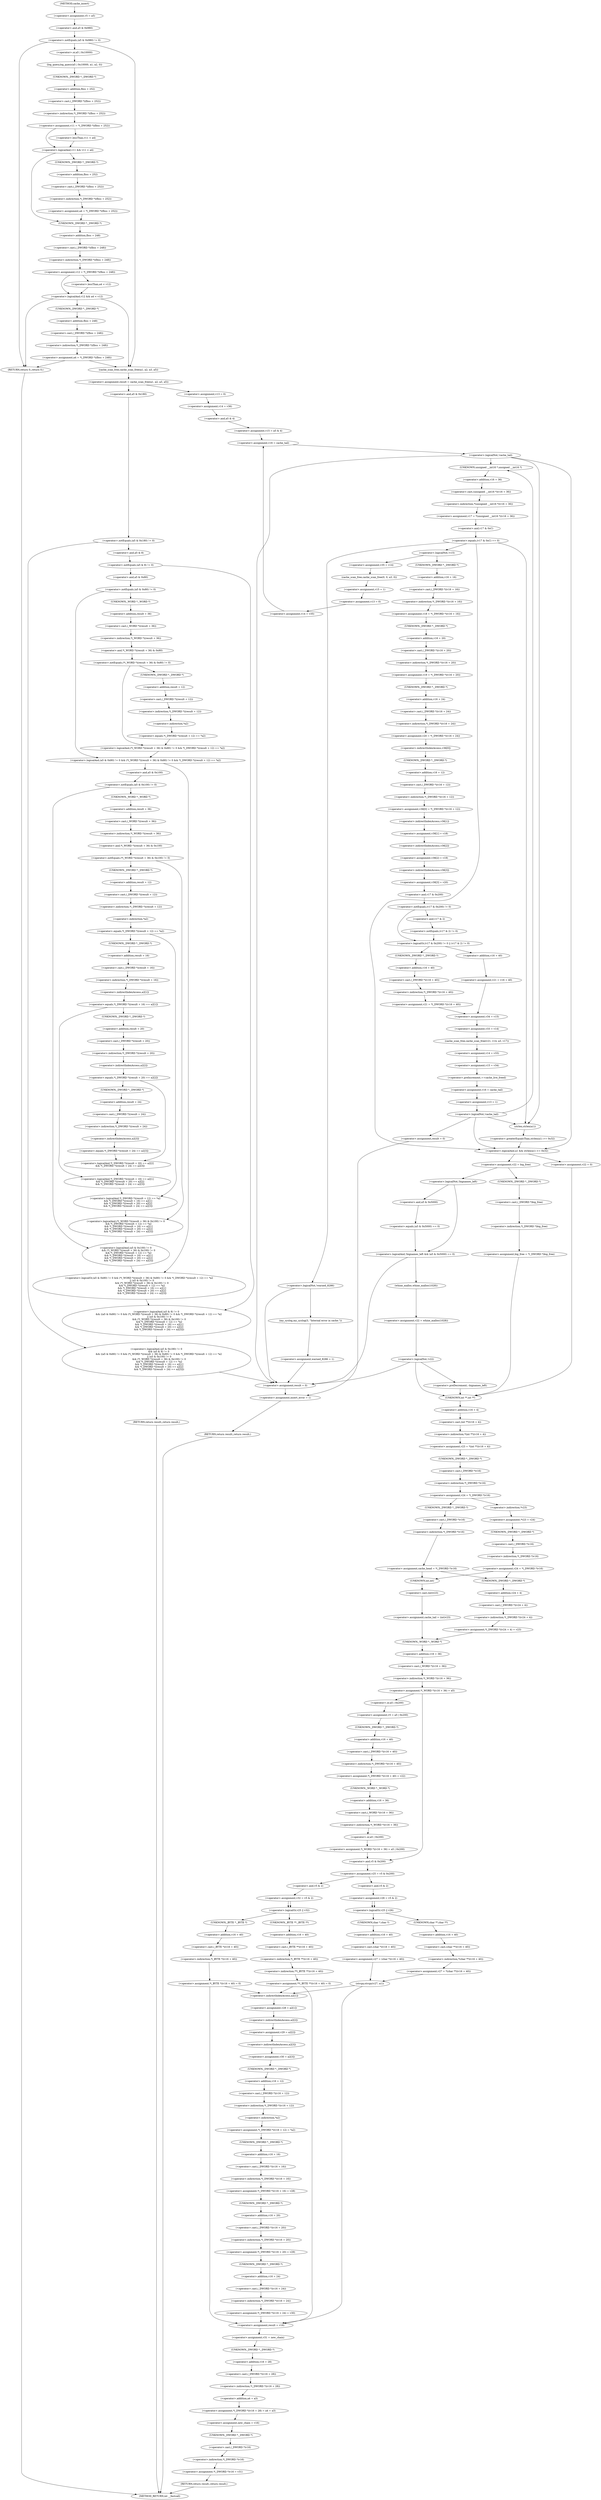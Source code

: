 digraph cache_insert {  
"1000164" [label = "(<operator>.assignment,v5 = a5)" ]
"1000168" [label = "(<operator>.notEquals,(a5 & 0x980) != 0)" ]
"1000169" [label = "(<operator>.and,a5 & 0x980)" ]
"1000174" [label = "(log_query,log_query(a5 | 0x10000, a1, a2, 0))" ]
"1000175" [label = "(<operator>.or,a5 | 0x10000)" ]
"1000181" [label = "(<operator>.assignment,v11 = *(_DWORD *)(fbss + 252))" ]
"1000183" [label = "(<operator>.indirection,*(_DWORD *)(fbss + 252))" ]
"1000184" [label = "(<operator>.cast,(_DWORD *)(fbss + 252))" ]
"1000185" [label = "(UNKNOWN,_DWORD *,_DWORD *)" ]
"1000186" [label = "(<operator>.addition,fbss + 252)" ]
"1000190" [label = "(<operator>.logicalAnd,v11 && v11 < a4)" ]
"1000192" [label = "(<operator>.lessThan,v11 < a4)" ]
"1000195" [label = "(<operator>.assignment,a4 = *(_DWORD *)(fbss + 252))" ]
"1000197" [label = "(<operator>.indirection,*(_DWORD *)(fbss + 252))" ]
"1000198" [label = "(<operator>.cast,(_DWORD *)(fbss + 252))" ]
"1000199" [label = "(UNKNOWN,_DWORD *,_DWORD *)" ]
"1000200" [label = "(<operator>.addition,fbss + 252)" ]
"1000203" [label = "(<operator>.assignment,v12 = *(_DWORD *)(fbss + 248))" ]
"1000205" [label = "(<operator>.indirection,*(_DWORD *)(fbss + 248))" ]
"1000206" [label = "(<operator>.cast,(_DWORD *)(fbss + 248))" ]
"1000207" [label = "(UNKNOWN,_DWORD *,_DWORD *)" ]
"1000208" [label = "(<operator>.addition,fbss + 248)" ]
"1000212" [label = "(<operator>.logicalAnd,v12 && a4 < v12)" ]
"1000214" [label = "(<operator>.lessThan,a4 < v12)" ]
"1000217" [label = "(<operator>.assignment,a4 = *(_DWORD *)(fbss + 248))" ]
"1000219" [label = "(<operator>.indirection,*(_DWORD *)(fbss + 248))" ]
"1000220" [label = "(<operator>.cast,(_DWORD *)(fbss + 248))" ]
"1000221" [label = "(UNKNOWN,_DWORD *,_DWORD *)" ]
"1000222" [label = "(<operator>.addition,fbss + 248)" ]
"1000227" [label = "(RETURN,return 0;,return 0;)" ]
"1000229" [label = "(<operator>.assignment,result = cache_scan_free(a1, a2, a3, a5))" ]
"1000231" [label = "(cache_scan_free,cache_scan_free(a1, a2, a3, a5))" ]
"1000240" [label = "(<operator>.logicalAnd,(a5 & 0x180) != 0\n      && (a5 & 8) != 0\n      && ((a5 & 0x80) != 0 && (*(_WORD *)(result + 36) & 0x80) != 0 && *(_DWORD *)(result + 12) == *a2\n       || (a5 & 0x100) != 0\n       && (*(_WORD *)(result + 36) & 0x100) != 0\n       && *(_DWORD *)(result + 12) == *a2\n       && *(_DWORD *)(result + 16) == a2[1]\n       && *(_DWORD *)(result + 20) == a2[2]\n       && *(_DWORD *)(result + 24) == a2[3]))" ]
"1000241" [label = "(<operator>.notEquals,(a5 & 0x180) != 0)" ]
"1000242" [label = "(<operator>.and,a5 & 0x180)" ]
"1000246" [label = "(<operator>.logicalAnd,(a5 & 8) != 0\n      && ((a5 & 0x80) != 0 && (*(_WORD *)(result + 36) & 0x80) != 0 && *(_DWORD *)(result + 12) == *a2\n       || (a5 & 0x100) != 0\n       && (*(_WORD *)(result + 36) & 0x100) != 0\n       && *(_DWORD *)(result + 12) == *a2\n       && *(_DWORD *)(result + 16) == a2[1]\n       && *(_DWORD *)(result + 20) == a2[2]\n       && *(_DWORD *)(result + 24) == a2[3]))" ]
"1000247" [label = "(<operator>.notEquals,(a5 & 8) != 0)" ]
"1000248" [label = "(<operator>.and,a5 & 8)" ]
"1000252" [label = "(<operator>.logicalOr,(a5 & 0x80) != 0 && (*(_WORD *)(result + 36) & 0x80) != 0 && *(_DWORD *)(result + 12) == *a2\n       || (a5 & 0x100) != 0\n       && (*(_WORD *)(result + 36) & 0x100) != 0\n       && *(_DWORD *)(result + 12) == *a2\n       && *(_DWORD *)(result + 16) == a2[1]\n       && *(_DWORD *)(result + 20) == a2[2]\n       && *(_DWORD *)(result + 24) == a2[3])" ]
"1000253" [label = "(<operator>.logicalAnd,(a5 & 0x80) != 0 && (*(_WORD *)(result + 36) & 0x80) != 0 && *(_DWORD *)(result + 12) == *a2)" ]
"1000254" [label = "(<operator>.notEquals,(a5 & 0x80) != 0)" ]
"1000255" [label = "(<operator>.and,a5 & 0x80)" ]
"1000259" [label = "(<operator>.logicalAnd,(*(_WORD *)(result + 36) & 0x80) != 0 && *(_DWORD *)(result + 12) == *a2)" ]
"1000260" [label = "(<operator>.notEquals,(*(_WORD *)(result + 36) & 0x80) != 0)" ]
"1000261" [label = "(<operator>.and,*(_WORD *)(result + 36) & 0x80)" ]
"1000262" [label = "(<operator>.indirection,*(_WORD *)(result + 36))" ]
"1000263" [label = "(<operator>.cast,(_WORD *)(result + 36))" ]
"1000264" [label = "(UNKNOWN,_WORD *,_WORD *)" ]
"1000265" [label = "(<operator>.addition,result + 36)" ]
"1000270" [label = "(<operator>.equals,*(_DWORD *)(result + 12) == *a2)" ]
"1000271" [label = "(<operator>.indirection,*(_DWORD *)(result + 12))" ]
"1000272" [label = "(<operator>.cast,(_DWORD *)(result + 12))" ]
"1000273" [label = "(UNKNOWN,_DWORD *,_DWORD *)" ]
"1000274" [label = "(<operator>.addition,result + 12)" ]
"1000277" [label = "(<operator>.indirection,*a2)" ]
"1000279" [label = "(<operator>.logicalAnd,(a5 & 0x100) != 0\n       && (*(_WORD *)(result + 36) & 0x100) != 0\n       && *(_DWORD *)(result + 12) == *a2\n       && *(_DWORD *)(result + 16) == a2[1]\n       && *(_DWORD *)(result + 20) == a2[2]\n       && *(_DWORD *)(result + 24) == a2[3])" ]
"1000280" [label = "(<operator>.notEquals,(a5 & 0x100) != 0)" ]
"1000281" [label = "(<operator>.and,a5 & 0x100)" ]
"1000285" [label = "(<operator>.logicalAnd,(*(_WORD *)(result + 36) & 0x100) != 0\n       && *(_DWORD *)(result + 12) == *a2\n       && *(_DWORD *)(result + 16) == a2[1]\n       && *(_DWORD *)(result + 20) == a2[2]\n       && *(_DWORD *)(result + 24) == a2[3])" ]
"1000286" [label = "(<operator>.notEquals,(*(_WORD *)(result + 36) & 0x100) != 0)" ]
"1000287" [label = "(<operator>.and,*(_WORD *)(result + 36) & 0x100)" ]
"1000288" [label = "(<operator>.indirection,*(_WORD *)(result + 36))" ]
"1000289" [label = "(<operator>.cast,(_WORD *)(result + 36))" ]
"1000290" [label = "(UNKNOWN,_WORD *,_WORD *)" ]
"1000291" [label = "(<operator>.addition,result + 36)" ]
"1000296" [label = "(<operator>.logicalAnd,*(_DWORD *)(result + 12) == *a2\n       && *(_DWORD *)(result + 16) == a2[1]\n       && *(_DWORD *)(result + 20) == a2[2]\n       && *(_DWORD *)(result + 24) == a2[3])" ]
"1000297" [label = "(<operator>.equals,*(_DWORD *)(result + 12) == *a2)" ]
"1000298" [label = "(<operator>.indirection,*(_DWORD *)(result + 12))" ]
"1000299" [label = "(<operator>.cast,(_DWORD *)(result + 12))" ]
"1000300" [label = "(UNKNOWN,_DWORD *,_DWORD *)" ]
"1000301" [label = "(<operator>.addition,result + 12)" ]
"1000304" [label = "(<operator>.indirection,*a2)" ]
"1000306" [label = "(<operator>.logicalAnd,*(_DWORD *)(result + 16) == a2[1]\n       && *(_DWORD *)(result + 20) == a2[2]\n       && *(_DWORD *)(result + 24) == a2[3])" ]
"1000307" [label = "(<operator>.equals,*(_DWORD *)(result + 16) == a2[1])" ]
"1000308" [label = "(<operator>.indirection,*(_DWORD *)(result + 16))" ]
"1000309" [label = "(<operator>.cast,(_DWORD *)(result + 16))" ]
"1000310" [label = "(UNKNOWN,_DWORD *,_DWORD *)" ]
"1000311" [label = "(<operator>.addition,result + 16)" ]
"1000314" [label = "(<operator>.indirectIndexAccess,a2[1])" ]
"1000317" [label = "(<operator>.logicalAnd,*(_DWORD *)(result + 20) == a2[2]\n       && *(_DWORD *)(result + 24) == a2[3])" ]
"1000318" [label = "(<operator>.equals,*(_DWORD *)(result + 20) == a2[2])" ]
"1000319" [label = "(<operator>.indirection,*(_DWORD *)(result + 20))" ]
"1000320" [label = "(<operator>.cast,(_DWORD *)(result + 20))" ]
"1000321" [label = "(UNKNOWN,_DWORD *,_DWORD *)" ]
"1000322" [label = "(<operator>.addition,result + 20)" ]
"1000325" [label = "(<operator>.indirectIndexAccess,a2[2])" ]
"1000328" [label = "(<operator>.equals,*(_DWORD *)(result + 24) == a2[3])" ]
"1000329" [label = "(<operator>.indirection,*(_DWORD *)(result + 24))" ]
"1000330" [label = "(<operator>.cast,(_DWORD *)(result + 24))" ]
"1000331" [label = "(UNKNOWN,_DWORD *,_DWORD *)" ]
"1000332" [label = "(<operator>.addition,result + 24)" ]
"1000335" [label = "(<operator>.indirectIndexAccess,a2[3])" ]
"1000339" [label = "(RETURN,return result;,return result;)" ]
"1000342" [label = "(<operator>.assignment,v13 = 0)" ]
"1000345" [label = "(<operator>.assignment,v14 = v36)" ]
"1000348" [label = "(<operator>.assignment,v15 = a5 & 4)" ]
"1000350" [label = "(<operator>.and,a5 & 4)" ]
"1000354" [label = "(<operator>.assignment,v16 = cache_tail)" ]
"1000358" [label = "(<operator>.logicalNot,!cache_tail)" ]
"1000362" [label = "(<operator>.assignment,result = 0)" ]
"1000366" [label = "(<operator>.assignment,insert_error = 1)" ]
"1000369" [label = "(RETURN,return result;,return result;)" ]
"1000374" [label = "(<operator>.assignment,v17 = *(unsigned __int16 *)(v16 + 36))" ]
"1000376" [label = "(<operator>.indirection,*(unsigned __int16 *)(v16 + 36))" ]
"1000377" [label = "(<operator>.cast,(unsigned __int16 *)(v16 + 36))" ]
"1000378" [label = "(UNKNOWN,unsigned __int16 *,unsigned __int16 *)" ]
"1000379" [label = "(<operator>.addition,v16 + 36)" ]
"1000383" [label = "(<operator>.equals,(v17 & 0xC) == 0)" ]
"1000384" [label = "(<operator>.and,v17 & 0xC)" ]
"1000393" [label = "(<operator>.logicalNot,!warned_8286)" ]
"1000396" [label = "(my_syslog,my_syslog(3, \"Internal error in cache.\"))" ]
"1000399" [label = "(<operator>.assignment,warned_8286 = 1)" ]
"1000404" [label = "(<operator>.logicalNot,!v15)" ]
"1000407" [label = "(<operator>.assignment,v35 = v14)" ]
"1000410" [label = "(cache_scan_free,cache_scan_free(0, 0, a3, 0))" ]
"1000415" [label = "(<operator>.assignment,v15 = 1)" ]
"1000418" [label = "(<operator>.assignment,v13 = 0)" ]
"1000421" [label = "(<operator>.assignment,v14 = v35)" ]
"1000425" [label = "(<operator>.assignment,v18 = *(_DWORD *)(v16 + 16))" ]
"1000427" [label = "(<operator>.indirection,*(_DWORD *)(v16 + 16))" ]
"1000428" [label = "(<operator>.cast,(_DWORD *)(v16 + 16))" ]
"1000429" [label = "(UNKNOWN,_DWORD *,_DWORD *)" ]
"1000430" [label = "(<operator>.addition,v16 + 16)" ]
"1000433" [label = "(<operator>.assignment,v19 = *(_DWORD *)(v16 + 20))" ]
"1000435" [label = "(<operator>.indirection,*(_DWORD *)(v16 + 20))" ]
"1000436" [label = "(<operator>.cast,(_DWORD *)(v16 + 20))" ]
"1000437" [label = "(UNKNOWN,_DWORD *,_DWORD *)" ]
"1000438" [label = "(<operator>.addition,v16 + 20)" ]
"1000441" [label = "(<operator>.assignment,v20 = *(_DWORD *)(v16 + 24))" ]
"1000443" [label = "(<operator>.indirection,*(_DWORD *)(v16 + 24))" ]
"1000444" [label = "(<operator>.cast,(_DWORD *)(v16 + 24))" ]
"1000445" [label = "(UNKNOWN,_DWORD *,_DWORD *)" ]
"1000446" [label = "(<operator>.addition,v16 + 24)" ]
"1000449" [label = "(<operator>.assignment,v36[0] = *(_DWORD *)(v16 + 12))" ]
"1000450" [label = "(<operator>.indirectIndexAccess,v36[0])" ]
"1000453" [label = "(<operator>.indirection,*(_DWORD *)(v16 + 12))" ]
"1000454" [label = "(<operator>.cast,(_DWORD *)(v16 + 12))" ]
"1000455" [label = "(UNKNOWN,_DWORD *,_DWORD *)" ]
"1000456" [label = "(<operator>.addition,v16 + 12)" ]
"1000459" [label = "(<operator>.assignment,v36[1] = v18)" ]
"1000460" [label = "(<operator>.indirectIndexAccess,v36[1])" ]
"1000464" [label = "(<operator>.assignment,v36[2] = v19)" ]
"1000465" [label = "(<operator>.indirectIndexAccess,v36[2])" ]
"1000469" [label = "(<operator>.assignment,v36[3] = v20)" ]
"1000470" [label = "(<operator>.indirectIndexAccess,v36[3])" ]
"1000475" [label = "(<operator>.logicalOr,(v17 & 0x200) != 0 || (v17 & 2) != 0)" ]
"1000476" [label = "(<operator>.notEquals,(v17 & 0x200) != 0)" ]
"1000477" [label = "(<operator>.and,v17 & 0x200)" ]
"1000481" [label = "(<operator>.notEquals,(v17 & 2) != 0)" ]
"1000482" [label = "(<operator>.and,v17 & 2)" ]
"1000486" [label = "(<operator>.assignment,v21 = *(_DWORD *)(v16 + 40))" ]
"1000488" [label = "(<operator>.indirection,*(_DWORD *)(v16 + 40))" ]
"1000489" [label = "(<operator>.cast,(_DWORD *)(v16 + 40))" ]
"1000490" [label = "(UNKNOWN,_DWORD *,_DWORD *)" ]
"1000491" [label = "(<operator>.addition,v16 + 40)" ]
"1000495" [label = "(<operator>.assignment,v21 = v16 + 40)" ]
"1000497" [label = "(<operator>.addition,v16 + 40)" ]
"1000500" [label = "(<operator>.assignment,v34 = v15)" ]
"1000503" [label = "(<operator>.assignment,v33 = v14)" ]
"1000506" [label = "(cache_scan_free,cache_scan_free(v21, v14, a3, v17))" ]
"1000511" [label = "(<operator>.assignment,v14 = v33)" ]
"1000514" [label = "(<operator>.assignment,v15 = v34)" ]
"1000517" [label = "(<operator>.preIncrement,++cache_live_freed)" ]
"1000519" [label = "(<operator>.assignment,v16 = cache_tail)" ]
"1000522" [label = "(<operator>.assignment,v13 = 1)" ]
"1000526" [label = "(<operator>.logicalNot,!cache_tail)" ]
"1000529" [label = "(<operator>.assignment,result = 0)" ]
"1000534" [label = "(<operator>.logicalAnd,a1 && strlen(a1) >= 0x32)" ]
"1000536" [label = "(<operator>.greaterEqualsThan,strlen(a1) >= 0x32)" ]
"1000537" [label = "(strlen,strlen(a1))" ]
"1000541" [label = "(<operator>.assignment,v22 = big_free)" ]
"1000547" [label = "(<operator>.assignment,big_free = *(_DWORD *)big_free)" ]
"1000549" [label = "(<operator>.indirection,*(_DWORD *)big_free)" ]
"1000550" [label = "(<operator>.cast,(_DWORD *)big_free)" ]
"1000551" [label = "(UNKNOWN,_DWORD *,_DWORD *)" ]
"1000556" [label = "(<operator>.logicalAnd,!bignames_left && (a5 & 0x5000) == 0)" ]
"1000557" [label = "(<operator>.logicalNot,!bignames_left)" ]
"1000559" [label = "(<operator>.equals,(a5 & 0x5000) == 0)" ]
"1000560" [label = "(<operator>.and,a5 & 0x5000)" ]
"1000565" [label = "(<operator>.assignment,v22 = whine_malloc(1028))" ]
"1000567" [label = "(whine_malloc,whine_malloc(1028))" ]
"1000570" [label = "(<operator>.logicalNot,!v22)" ]
"1000575" [label = "(<operator>.preDecrement,--bignames_left)" ]
"1000579" [label = "(<operator>.assignment,v22 = 0)" ]
"1000582" [label = "(<operator>.assignment,v23 = *(int **)(v16 + 4))" ]
"1000584" [label = "(<operator>.indirection,*(int **)(v16 + 4))" ]
"1000585" [label = "(<operator>.cast,(int **)(v16 + 4))" ]
"1000586" [label = "(UNKNOWN,int **,int **)" ]
"1000587" [label = "(<operator>.addition,v16 + 4)" ]
"1000590" [label = "(<operator>.assignment,v24 = *(_DWORD *)v16)" ]
"1000592" [label = "(<operator>.indirection,*(_DWORD *)v16)" ]
"1000593" [label = "(<operator>.cast,(_DWORD *)v16)" ]
"1000594" [label = "(UNKNOWN,_DWORD *,_DWORD *)" ]
"1000599" [label = "(<operator>.assignment,*v23 = v24)" ]
"1000600" [label = "(<operator>.indirection,*v23)" ]
"1000603" [label = "(<operator>.assignment,v24 = *(_DWORD *)v16)" ]
"1000605" [label = "(<operator>.indirection,*(_DWORD *)v16)" ]
"1000606" [label = "(<operator>.cast,(_DWORD *)v16)" ]
"1000607" [label = "(UNKNOWN,_DWORD *,_DWORD *)" ]
"1000611" [label = "(<operator>.assignment,cache_head = *(_DWORD *)v16)" ]
"1000613" [label = "(<operator>.indirection,*(_DWORD *)v16)" ]
"1000614" [label = "(<operator>.cast,(_DWORD *)v16)" ]
"1000615" [label = "(UNKNOWN,_DWORD *,_DWORD *)" ]
"1000619" [label = "(<operator>.assignment,*(_DWORD *)(v24 + 4) = v23)" ]
"1000620" [label = "(<operator>.indirection,*(_DWORD *)(v24 + 4))" ]
"1000621" [label = "(<operator>.cast,(_DWORD *)(v24 + 4))" ]
"1000622" [label = "(UNKNOWN,_DWORD *,_DWORD *)" ]
"1000623" [label = "(<operator>.addition,v24 + 4)" ]
"1000628" [label = "(<operator>.assignment,cache_tail = (int)v23)" ]
"1000630" [label = "(<operator>.cast,(int)v23)" ]
"1000631" [label = "(UNKNOWN,int,int)" ]
"1000633" [label = "(<operator>.assignment,*(_WORD *)(v16 + 36) = a5)" ]
"1000634" [label = "(<operator>.indirection,*(_WORD *)(v16 + 36))" ]
"1000635" [label = "(<operator>.cast,(_WORD *)(v16 + 36))" ]
"1000636" [label = "(UNKNOWN,_WORD *,_WORD *)" ]
"1000637" [label = "(<operator>.addition,v16 + 36)" ]
"1000644" [label = "(<operator>.assignment,v5 = a5 | 0x200)" ]
"1000646" [label = "(<operator>.or,a5 | 0x200)" ]
"1000649" [label = "(<operator>.assignment,*(_DWORD *)(v16 + 40) = v22)" ]
"1000650" [label = "(<operator>.indirection,*(_DWORD *)(v16 + 40))" ]
"1000651" [label = "(<operator>.cast,(_DWORD *)(v16 + 40))" ]
"1000652" [label = "(UNKNOWN,_DWORD *,_DWORD *)" ]
"1000653" [label = "(<operator>.addition,v16 + 40)" ]
"1000657" [label = "(<operator>.assignment,*(_WORD *)(v16 + 36) = a5 | 0x200)" ]
"1000658" [label = "(<operator>.indirection,*(_WORD *)(v16 + 36))" ]
"1000659" [label = "(<operator>.cast,(_WORD *)(v16 + 36))" ]
"1000660" [label = "(UNKNOWN,_WORD *,_WORD *)" ]
"1000661" [label = "(<operator>.addition,v16 + 36)" ]
"1000664" [label = "(<operator>.or,a5 | 0x200)" ]
"1000667" [label = "(<operator>.assignment,v25 = v5 & 0x200)" ]
"1000669" [label = "(<operator>.and,v5 & 0x200)" ]
"1000675" [label = "(<operator>.assignment,v26 = v5 & 2)" ]
"1000677" [label = "(<operator>.and,v5 & 2)" ]
"1000681" [label = "(<operator>.logicalOr,v25 || v26)" ]
"1000684" [label = "(<operator>.assignment,v27 = *(char **)(v16 + 40))" ]
"1000686" [label = "(<operator>.indirection,*(char **)(v16 + 40))" ]
"1000687" [label = "(<operator>.cast,(char **)(v16 + 40))" ]
"1000688" [label = "(UNKNOWN,char **,char **)" ]
"1000689" [label = "(<operator>.addition,v16 + 40)" ]
"1000693" [label = "(<operator>.assignment,v27 = (char *)(v16 + 40))" ]
"1000695" [label = "(<operator>.cast,(char *)(v16 + 40))" ]
"1000696" [label = "(UNKNOWN,char *,char *)" ]
"1000697" [label = "(<operator>.addition,v16 + 40)" ]
"1000700" [label = "(strcpy,strcpy(v27, a1))" ]
"1000705" [label = "(<operator>.assignment,v32 = v5 & 2)" ]
"1000707" [label = "(<operator>.and,v5 & 2)" ]
"1000711" [label = "(<operator>.logicalOr,v25 || v32)" ]
"1000714" [label = "(<operator>.assignment,**(_BYTE **)(v16 + 40) = 0)" ]
"1000715" [label = "(<operator>.indirection,**(_BYTE **)(v16 + 40))" ]
"1000716" [label = "(<operator>.indirection,*(_BYTE **)(v16 + 40))" ]
"1000717" [label = "(<operator>.cast,(_BYTE **)(v16 + 40))" ]
"1000718" [label = "(UNKNOWN,_BYTE **,_BYTE **)" ]
"1000719" [label = "(<operator>.addition,v16 + 40)" ]
"1000724" [label = "(<operator>.assignment,*(_BYTE *)(v16 + 40) = 0)" ]
"1000725" [label = "(<operator>.indirection,*(_BYTE *)(v16 + 40))" ]
"1000726" [label = "(<operator>.cast,(_BYTE *)(v16 + 40))" ]
"1000727" [label = "(UNKNOWN,_BYTE *,_BYTE *)" ]
"1000728" [label = "(<operator>.addition,v16 + 40)" ]
"1000735" [label = "(<operator>.assignment,v28 = a2[1])" ]
"1000737" [label = "(<operator>.indirectIndexAccess,a2[1])" ]
"1000740" [label = "(<operator>.assignment,v29 = a2[2])" ]
"1000742" [label = "(<operator>.indirectIndexAccess,a2[2])" ]
"1000745" [label = "(<operator>.assignment,v30 = a2[3])" ]
"1000747" [label = "(<operator>.indirectIndexAccess,a2[3])" ]
"1000750" [label = "(<operator>.assignment,*(_DWORD *)(v16 + 12) = *a2)" ]
"1000751" [label = "(<operator>.indirection,*(_DWORD *)(v16 + 12))" ]
"1000752" [label = "(<operator>.cast,(_DWORD *)(v16 + 12))" ]
"1000753" [label = "(UNKNOWN,_DWORD *,_DWORD *)" ]
"1000754" [label = "(<operator>.addition,v16 + 12)" ]
"1000757" [label = "(<operator>.indirection,*a2)" ]
"1000759" [label = "(<operator>.assignment,*(_DWORD *)(v16 + 16) = v28)" ]
"1000760" [label = "(<operator>.indirection,*(_DWORD *)(v16 + 16))" ]
"1000761" [label = "(<operator>.cast,(_DWORD *)(v16 + 16))" ]
"1000762" [label = "(UNKNOWN,_DWORD *,_DWORD *)" ]
"1000763" [label = "(<operator>.addition,v16 + 16)" ]
"1000767" [label = "(<operator>.assignment,*(_DWORD *)(v16 + 20) = v29)" ]
"1000768" [label = "(<operator>.indirection,*(_DWORD *)(v16 + 20))" ]
"1000769" [label = "(<operator>.cast,(_DWORD *)(v16 + 20))" ]
"1000770" [label = "(UNKNOWN,_DWORD *,_DWORD *)" ]
"1000771" [label = "(<operator>.addition,v16 + 20)" ]
"1000775" [label = "(<operator>.assignment,*(_DWORD *)(v16 + 24) = v30)" ]
"1000776" [label = "(<operator>.indirection,*(_DWORD *)(v16 + 24))" ]
"1000777" [label = "(<operator>.cast,(_DWORD *)(v16 + 24))" ]
"1000778" [label = "(UNKNOWN,_DWORD *,_DWORD *)" ]
"1000779" [label = "(<operator>.addition,v16 + 24)" ]
"1000783" [label = "(<operator>.assignment,result = v16)" ]
"1000786" [label = "(<operator>.assignment,v31 = new_chain)" ]
"1000789" [label = "(<operator>.assignment,*(_DWORD *)(v16 + 28) = a4 + a3)" ]
"1000790" [label = "(<operator>.indirection,*(_DWORD *)(v16 + 28))" ]
"1000791" [label = "(<operator>.cast,(_DWORD *)(v16 + 28))" ]
"1000792" [label = "(UNKNOWN,_DWORD *,_DWORD *)" ]
"1000793" [label = "(<operator>.addition,v16 + 28)" ]
"1000796" [label = "(<operator>.addition,a4 + a3)" ]
"1000799" [label = "(<operator>.assignment,new_chain = v16)" ]
"1000802" [label = "(<operator>.assignment,*(_DWORD *)v16 = v31)" ]
"1000803" [label = "(<operator>.indirection,*(_DWORD *)v16)" ]
"1000804" [label = "(<operator>.cast,(_DWORD *)v16)" ]
"1000805" [label = "(UNKNOWN,_DWORD *,_DWORD *)" ]
"1000808" [label = "(RETURN,return result;,return result;)" ]
"1000129" [label = "(METHOD,cache_insert)" ]
"1000810" [label = "(METHOD_RETURN,int __fastcall)" ]
  "1000164" -> "1000169" 
  "1000168" -> "1000175" 
  "1000168" -> "1000227" 
  "1000168" -> "1000231" 
  "1000169" -> "1000168" 
  "1000174" -> "1000185" 
  "1000175" -> "1000174" 
  "1000181" -> "1000190" 
  "1000181" -> "1000192" 
  "1000183" -> "1000181" 
  "1000184" -> "1000183" 
  "1000185" -> "1000186" 
  "1000186" -> "1000184" 
  "1000190" -> "1000199" 
  "1000190" -> "1000207" 
  "1000192" -> "1000190" 
  "1000195" -> "1000207" 
  "1000197" -> "1000195" 
  "1000198" -> "1000197" 
  "1000199" -> "1000200" 
  "1000200" -> "1000198" 
  "1000203" -> "1000212" 
  "1000203" -> "1000214" 
  "1000205" -> "1000203" 
  "1000206" -> "1000205" 
  "1000207" -> "1000208" 
  "1000208" -> "1000206" 
  "1000212" -> "1000221" 
  "1000212" -> "1000227" 
  "1000212" -> "1000231" 
  "1000214" -> "1000212" 
  "1000217" -> "1000227" 
  "1000217" -> "1000231" 
  "1000219" -> "1000217" 
  "1000220" -> "1000219" 
  "1000221" -> "1000222" 
  "1000222" -> "1000220" 
  "1000227" -> "1000810" 
  "1000229" -> "1000242" 
  "1000229" -> "1000342" 
  "1000231" -> "1000229" 
  "1000240" -> "1000339" 
  "1000240" -> "1000362" 
  "1000241" -> "1000240" 
  "1000241" -> "1000248" 
  "1000242" -> "1000241" 
  "1000246" -> "1000240" 
  "1000247" -> "1000246" 
  "1000247" -> "1000255" 
  "1000248" -> "1000247" 
  "1000252" -> "1000246" 
  "1000253" -> "1000252" 
  "1000253" -> "1000281" 
  "1000254" -> "1000264" 
  "1000254" -> "1000253" 
  "1000255" -> "1000254" 
  "1000259" -> "1000253" 
  "1000260" -> "1000273" 
  "1000260" -> "1000259" 
  "1000261" -> "1000260" 
  "1000262" -> "1000261" 
  "1000263" -> "1000262" 
  "1000264" -> "1000265" 
  "1000265" -> "1000263" 
  "1000270" -> "1000259" 
  "1000271" -> "1000277" 
  "1000272" -> "1000271" 
  "1000273" -> "1000274" 
  "1000274" -> "1000272" 
  "1000277" -> "1000270" 
  "1000279" -> "1000252" 
  "1000280" -> "1000290" 
  "1000280" -> "1000279" 
  "1000281" -> "1000280" 
  "1000285" -> "1000279" 
  "1000286" -> "1000300" 
  "1000286" -> "1000285" 
  "1000287" -> "1000286" 
  "1000288" -> "1000287" 
  "1000289" -> "1000288" 
  "1000290" -> "1000291" 
  "1000291" -> "1000289" 
  "1000296" -> "1000285" 
  "1000297" -> "1000310" 
  "1000297" -> "1000296" 
  "1000298" -> "1000304" 
  "1000299" -> "1000298" 
  "1000300" -> "1000301" 
  "1000301" -> "1000299" 
  "1000304" -> "1000297" 
  "1000306" -> "1000296" 
  "1000307" -> "1000321" 
  "1000307" -> "1000306" 
  "1000308" -> "1000314" 
  "1000309" -> "1000308" 
  "1000310" -> "1000311" 
  "1000311" -> "1000309" 
  "1000314" -> "1000307" 
  "1000317" -> "1000306" 
  "1000318" -> "1000331" 
  "1000318" -> "1000317" 
  "1000319" -> "1000325" 
  "1000320" -> "1000319" 
  "1000321" -> "1000322" 
  "1000322" -> "1000320" 
  "1000325" -> "1000318" 
  "1000328" -> "1000317" 
  "1000329" -> "1000335" 
  "1000330" -> "1000329" 
  "1000331" -> "1000332" 
  "1000332" -> "1000330" 
  "1000335" -> "1000328" 
  "1000339" -> "1000810" 
  "1000342" -> "1000345" 
  "1000345" -> "1000350" 
  "1000348" -> "1000354" 
  "1000350" -> "1000348" 
  "1000354" -> "1000358" 
  "1000358" -> "1000362" 
  "1000358" -> "1000378" 
  "1000358" -> "1000534" 
  "1000358" -> "1000537" 
  "1000362" -> "1000366" 
  "1000366" -> "1000369" 
  "1000369" -> "1000810" 
  "1000374" -> "1000384" 
  "1000376" -> "1000374" 
  "1000377" -> "1000376" 
  "1000378" -> "1000379" 
  "1000379" -> "1000377" 
  "1000383" -> "1000534" 
  "1000383" -> "1000537" 
  "1000383" -> "1000393" 
  "1000383" -> "1000404" 
  "1000384" -> "1000383" 
  "1000393" -> "1000396" 
  "1000393" -> "1000362" 
  "1000396" -> "1000399" 
  "1000399" -> "1000362" 
  "1000404" -> "1000407" 
  "1000404" -> "1000429" 
  "1000407" -> "1000410" 
  "1000410" -> "1000415" 
  "1000415" -> "1000418" 
  "1000418" -> "1000421" 
  "1000421" -> "1000354" 
  "1000425" -> "1000437" 
  "1000427" -> "1000425" 
  "1000428" -> "1000427" 
  "1000429" -> "1000430" 
  "1000430" -> "1000428" 
  "1000433" -> "1000445" 
  "1000435" -> "1000433" 
  "1000436" -> "1000435" 
  "1000437" -> "1000438" 
  "1000438" -> "1000436" 
  "1000441" -> "1000450" 
  "1000443" -> "1000441" 
  "1000444" -> "1000443" 
  "1000445" -> "1000446" 
  "1000446" -> "1000444" 
  "1000449" -> "1000460" 
  "1000450" -> "1000455" 
  "1000453" -> "1000449" 
  "1000454" -> "1000453" 
  "1000455" -> "1000456" 
  "1000456" -> "1000454" 
  "1000459" -> "1000465" 
  "1000460" -> "1000459" 
  "1000464" -> "1000470" 
  "1000465" -> "1000464" 
  "1000469" -> "1000477" 
  "1000470" -> "1000469" 
  "1000475" -> "1000490" 
  "1000475" -> "1000497" 
  "1000476" -> "1000475" 
  "1000476" -> "1000482" 
  "1000477" -> "1000476" 
  "1000481" -> "1000475" 
  "1000482" -> "1000481" 
  "1000486" -> "1000500" 
  "1000488" -> "1000486" 
  "1000489" -> "1000488" 
  "1000490" -> "1000491" 
  "1000491" -> "1000489" 
  "1000495" -> "1000500" 
  "1000497" -> "1000495" 
  "1000500" -> "1000503" 
  "1000503" -> "1000506" 
  "1000506" -> "1000511" 
  "1000511" -> "1000514" 
  "1000514" -> "1000517" 
  "1000517" -> "1000519" 
  "1000519" -> "1000522" 
  "1000522" -> "1000526" 
  "1000526" -> "1000378" 
  "1000526" -> "1000534" 
  "1000526" -> "1000537" 
  "1000526" -> "1000529" 
  "1000529" -> "1000366" 
  "1000534" -> "1000541" 
  "1000534" -> "1000579" 
  "1000536" -> "1000534" 
  "1000537" -> "1000536" 
  "1000541" -> "1000551" 
  "1000541" -> "1000557" 
  "1000547" -> "1000586" 
  "1000549" -> "1000547" 
  "1000550" -> "1000549" 
  "1000551" -> "1000550" 
  "1000556" -> "1000362" 
  "1000556" -> "1000567" 
  "1000557" -> "1000556" 
  "1000557" -> "1000560" 
  "1000559" -> "1000556" 
  "1000560" -> "1000559" 
  "1000565" -> "1000570" 
  "1000567" -> "1000565" 
  "1000570" -> "1000362" 
  "1000570" -> "1000575" 
  "1000570" -> "1000586" 
  "1000575" -> "1000586" 
  "1000579" -> "1000586" 
  "1000582" -> "1000594" 
  "1000584" -> "1000582" 
  "1000585" -> "1000584" 
  "1000586" -> "1000587" 
  "1000587" -> "1000585" 
  "1000590" -> "1000600" 
  "1000590" -> "1000615" 
  "1000592" -> "1000590" 
  "1000593" -> "1000592" 
  "1000594" -> "1000593" 
  "1000599" -> "1000607" 
  "1000600" -> "1000599" 
  "1000603" -> "1000622" 
  "1000603" -> "1000631" 
  "1000605" -> "1000603" 
  "1000606" -> "1000605" 
  "1000607" -> "1000606" 
  "1000611" -> "1000622" 
  "1000611" -> "1000631" 
  "1000613" -> "1000611" 
  "1000614" -> "1000613" 
  "1000615" -> "1000614" 
  "1000619" -> "1000636" 
  "1000620" -> "1000619" 
  "1000621" -> "1000620" 
  "1000622" -> "1000623" 
  "1000623" -> "1000621" 
  "1000628" -> "1000636" 
  "1000630" -> "1000628" 
  "1000631" -> "1000630" 
  "1000633" -> "1000646" 
  "1000633" -> "1000669" 
  "1000634" -> "1000633" 
  "1000635" -> "1000634" 
  "1000636" -> "1000637" 
  "1000637" -> "1000635" 
  "1000644" -> "1000652" 
  "1000646" -> "1000644" 
  "1000649" -> "1000660" 
  "1000650" -> "1000649" 
  "1000651" -> "1000650" 
  "1000652" -> "1000653" 
  "1000653" -> "1000651" 
  "1000657" -> "1000669" 
  "1000658" -> "1000664" 
  "1000659" -> "1000658" 
  "1000660" -> "1000661" 
  "1000661" -> "1000659" 
  "1000664" -> "1000657" 
  "1000667" -> "1000677" 
  "1000667" -> "1000707" 
  "1000669" -> "1000667" 
  "1000675" -> "1000681" 
  "1000675" -> "1000681" 
  "1000677" -> "1000675" 
  "1000681" -> "1000688" 
  "1000681" -> "1000696" 
  "1000684" -> "1000700" 
  "1000686" -> "1000684" 
  "1000687" -> "1000686" 
  "1000688" -> "1000689" 
  "1000689" -> "1000687" 
  "1000693" -> "1000700" 
  "1000695" -> "1000693" 
  "1000696" -> "1000697" 
  "1000697" -> "1000695" 
  "1000700" -> "1000737" 
  "1000700" -> "1000783" 
  "1000705" -> "1000711" 
  "1000705" -> "1000711" 
  "1000707" -> "1000705" 
  "1000711" -> "1000718" 
  "1000711" -> "1000727" 
  "1000714" -> "1000737" 
  "1000714" -> "1000783" 
  "1000715" -> "1000714" 
  "1000716" -> "1000715" 
  "1000717" -> "1000716" 
  "1000718" -> "1000719" 
  "1000719" -> "1000717" 
  "1000724" -> "1000737" 
  "1000724" -> "1000783" 
  "1000725" -> "1000724" 
  "1000726" -> "1000725" 
  "1000727" -> "1000728" 
  "1000728" -> "1000726" 
  "1000735" -> "1000742" 
  "1000737" -> "1000735" 
  "1000740" -> "1000747" 
  "1000742" -> "1000740" 
  "1000745" -> "1000753" 
  "1000747" -> "1000745" 
  "1000750" -> "1000762" 
  "1000751" -> "1000757" 
  "1000752" -> "1000751" 
  "1000753" -> "1000754" 
  "1000754" -> "1000752" 
  "1000757" -> "1000750" 
  "1000759" -> "1000770" 
  "1000760" -> "1000759" 
  "1000761" -> "1000760" 
  "1000762" -> "1000763" 
  "1000763" -> "1000761" 
  "1000767" -> "1000778" 
  "1000768" -> "1000767" 
  "1000769" -> "1000768" 
  "1000770" -> "1000771" 
  "1000771" -> "1000769" 
  "1000775" -> "1000783" 
  "1000776" -> "1000775" 
  "1000777" -> "1000776" 
  "1000778" -> "1000779" 
  "1000779" -> "1000777" 
  "1000783" -> "1000786" 
  "1000786" -> "1000792" 
  "1000789" -> "1000799" 
  "1000790" -> "1000796" 
  "1000791" -> "1000790" 
  "1000792" -> "1000793" 
  "1000793" -> "1000791" 
  "1000796" -> "1000789" 
  "1000799" -> "1000805" 
  "1000802" -> "1000808" 
  "1000803" -> "1000802" 
  "1000804" -> "1000803" 
  "1000805" -> "1000804" 
  "1000808" -> "1000810" 
  "1000129" -> "1000164" 
}

